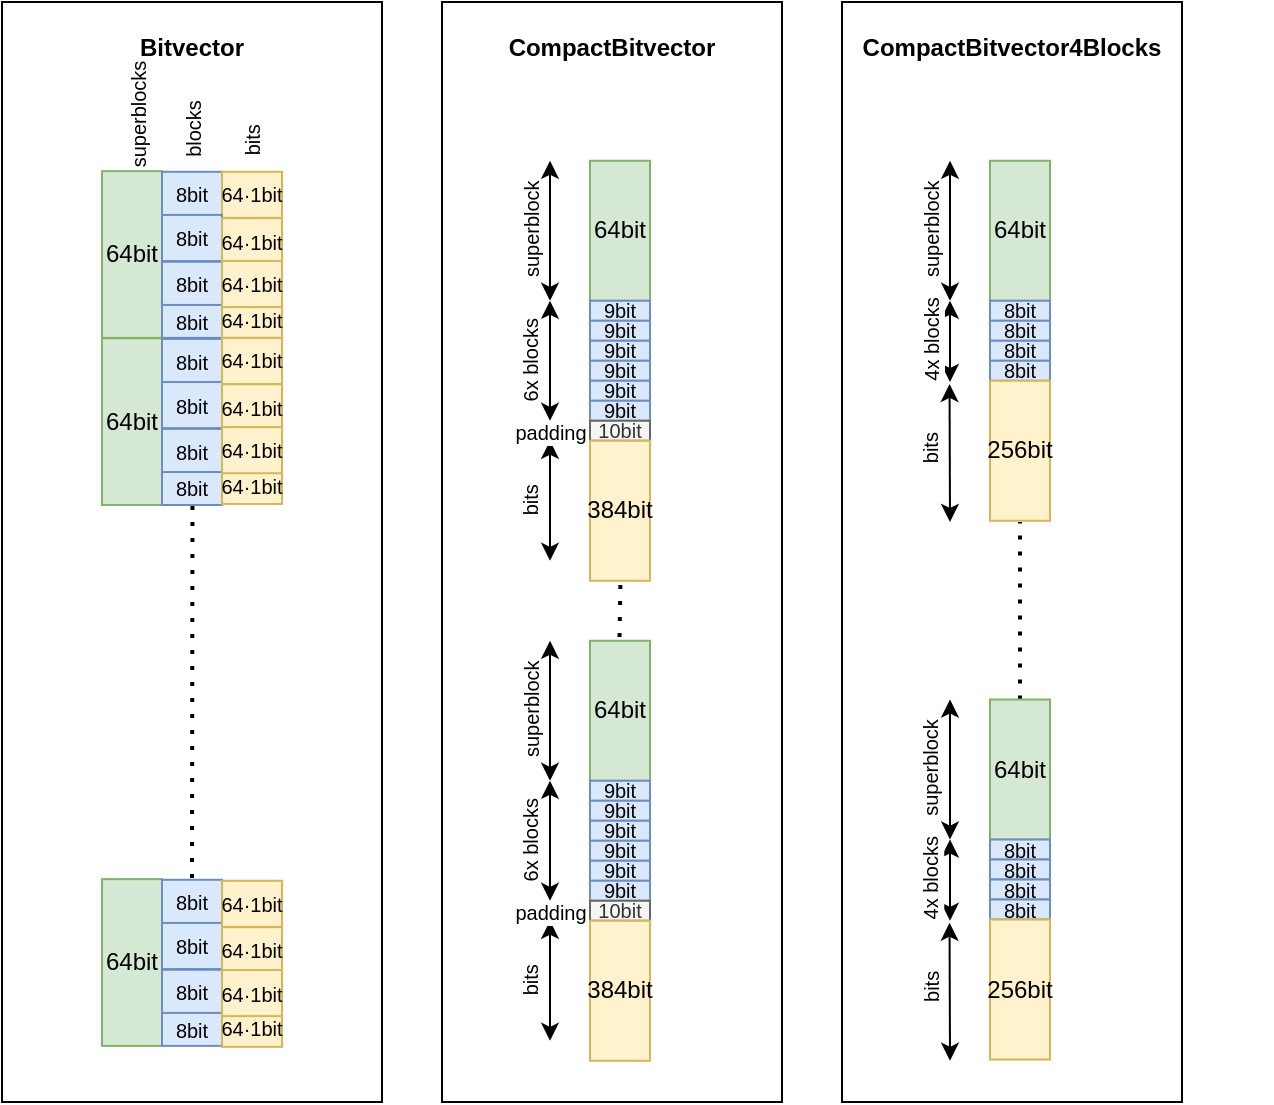 <mxfile version="23.1.5" type="device">
  <diagram id="AK6Ww5tUBQvU01SU7w00" name="Page-1">
    <mxGraphModel dx="2070" dy="1327" grid="1" gridSize="10" guides="1" tooltips="1" connect="1" arrows="1" fold="1" page="1" pageScale="1" pageWidth="3300" pageHeight="4681" background="none" math="0" shadow="0">
      <root>
        <mxCell id="0" />
        <mxCell id="1" parent="0" />
        <mxCell id="DXzZp1Sb_1pk_stW9wfp-20" value="" style="rounded=0;whiteSpace=wrap;html=1;fontSize=10;" parent="1" vertex="1">
          <mxGeometry x="730" y="200" width="170" height="550" as="geometry" />
        </mxCell>
        <mxCell id="PT4sYImLEUR-vE2qGyZl-186" value="" style="rounded=0;whiteSpace=wrap;html=1;fontSize=10;" parent="1" vertex="1">
          <mxGeometry x="310" y="200" width="190" height="550" as="geometry" />
        </mxCell>
        <mxCell id="m6CC65_6i_NwIPKKxW05-1440" value="" style="rounded=0;whiteSpace=wrap;html=1;fontSize=10;" parent="1" vertex="1">
          <mxGeometry x="530" y="200" width="170" height="550" as="geometry" />
        </mxCell>
        <mxCell id="m6CC65_6i_NwIPKKxW05-37" value="64bit" style="rounded=0;whiteSpace=wrap;html=1;fillColor=#d5e8d4;strokeColor=#82b366;" parent="1" vertex="1">
          <mxGeometry x="604" y="279.38" width="30" height="70" as="geometry" />
        </mxCell>
        <mxCell id="m6CC65_6i_NwIPKKxW05-38" value="&lt;font style=&quot;font-size: 10px&quot;&gt;9bit&lt;/font&gt;" style="rounded=0;whiteSpace=wrap;html=1;fillColor=#dae8fc;strokeColor=#6c8ebf;" parent="1" vertex="1">
          <mxGeometry x="604" y="349.38" width="30" height="10" as="geometry" />
        </mxCell>
        <mxCell id="m6CC65_6i_NwIPKKxW05-69" value="&lt;b&gt;CompactBitvector4Blocks&lt;/b&gt;" style="text;html=1;strokeColor=none;fillColor=none;align=center;verticalAlign=middle;whiteSpace=wrap;rounded=0;" parent="1" vertex="1">
          <mxGeometry x="685" y="208.13" width="260" height="30" as="geometry" />
        </mxCell>
        <mxCell id="m6CC65_6i_NwIPKKxW05-75" value="&lt;font style=&quot;font-size: 10px&quot;&gt;9bit&lt;/font&gt;" style="rounded=0;whiteSpace=wrap;html=1;fillColor=#dae8fc;strokeColor=#6c8ebf;" parent="1" vertex="1">
          <mxGeometry x="604" y="359.38" width="30" height="10" as="geometry" />
        </mxCell>
        <mxCell id="m6CC65_6i_NwIPKKxW05-76" value="&lt;font style=&quot;font-size: 10px&quot;&gt;9bit&lt;/font&gt;" style="rounded=0;whiteSpace=wrap;html=1;fillColor=#dae8fc;strokeColor=#6c8ebf;" parent="1" vertex="1">
          <mxGeometry x="604" y="369.38" width="30" height="10" as="geometry" />
        </mxCell>
        <mxCell id="m6CC65_6i_NwIPKKxW05-77" value="&lt;font style=&quot;font-size: 10px&quot;&gt;9bit&lt;/font&gt;" style="rounded=0;whiteSpace=wrap;html=1;fillColor=#dae8fc;strokeColor=#6c8ebf;" parent="1" vertex="1">
          <mxGeometry x="604" y="379.38" width="30" height="10" as="geometry" />
        </mxCell>
        <mxCell id="m6CC65_6i_NwIPKKxW05-78" value="&lt;font style=&quot;font-size: 10px&quot;&gt;9bit&lt;/font&gt;" style="rounded=0;whiteSpace=wrap;html=1;fillColor=#dae8fc;strokeColor=#6c8ebf;" parent="1" vertex="1">
          <mxGeometry x="604" y="389.38" width="30" height="10" as="geometry" />
        </mxCell>
        <mxCell id="m6CC65_6i_NwIPKKxW05-79" value="&lt;font style=&quot;font-size: 10px&quot;&gt;9bit&lt;/font&gt;" style="rounded=0;whiteSpace=wrap;html=1;fillColor=#dae8fc;strokeColor=#6c8ebf;" parent="1" vertex="1">
          <mxGeometry x="604" y="399.38" width="30" height="10" as="geometry" />
        </mxCell>
        <mxCell id="m6CC65_6i_NwIPKKxW05-80" value="&lt;div&gt;&lt;font style=&quot;font-size: 10px&quot;&gt;10bit&lt;/font&gt;&lt;/div&gt;" style="rounded=0;whiteSpace=wrap;html=1;fillColor=#f5f5f5;fontColor=#333333;strokeColor=#666666;" parent="1" vertex="1">
          <mxGeometry x="604" y="409.38" width="30" height="10" as="geometry" />
        </mxCell>
        <mxCell id="m6CC65_6i_NwIPKKxW05-81" value="384bit" style="rounded=0;whiteSpace=wrap;html=1;;rotate=90;fillColor=#fff2cc;strokeColor=#d6b656;" parent="1" vertex="1">
          <mxGeometry x="604" y="419.38" width="30" height="70" as="geometry" />
        </mxCell>
        <mxCell id="m6CC65_6i_NwIPKKxW05-91" value="" style="endArrow=none;dashed=1;html=1;dashPattern=1 3;strokeWidth=2;rounded=0;entryX=0.516;entryY=1.063;entryDx=0;entryDy=0;entryPerimeter=0;" parent="1" edge="1">
          <mxGeometry width="50" height="50" relative="1" as="geometry">
            <mxPoint x="618.76" y="517.49" as="sourcePoint" />
            <mxPoint x="619.24" y="489.38" as="targetPoint" />
          </mxGeometry>
        </mxCell>
        <mxCell id="m6CC65_6i_NwIPKKxW05-92" value="" style="endArrow=classic;startArrow=classic;html=1;rounded=0;fontSize=10;" parent="1" edge="1">
          <mxGeometry width="50" height="50" relative="1" as="geometry">
            <mxPoint x="584" y="349.38" as="sourcePoint" />
            <mxPoint x="584" y="279.38" as="targetPoint" />
          </mxGeometry>
        </mxCell>
        <mxCell id="m6CC65_6i_NwIPKKxW05-93" value="superblock" style="edgeLabel;html=1;align=center;verticalAlign=middle;resizable=0;points=[];fontSize=10;rotation=-90;" parent="m6CC65_6i_NwIPKKxW05-92" vertex="1" connectable="0">
          <mxGeometry x="0.468" relative="1" as="geometry">
            <mxPoint x="-10" y="16" as="offset" />
          </mxGeometry>
        </mxCell>
        <mxCell id="m6CC65_6i_NwIPKKxW05-94" value="" style="endArrow=classic;startArrow=classic;html=1;rounded=0;fontSize=10;" parent="1" edge="1">
          <mxGeometry width="50" height="50" relative="1" as="geometry">
            <mxPoint x="584" y="409.38" as="sourcePoint" />
            <mxPoint x="584" y="349.38" as="targetPoint" />
          </mxGeometry>
        </mxCell>
        <mxCell id="m6CC65_6i_NwIPKKxW05-95" value="&lt;div&gt;6x blocks&lt;/div&gt;" style="edgeLabel;html=1;align=center;verticalAlign=middle;resizable=0;points=[];fontSize=10;rotation=-90;" parent="m6CC65_6i_NwIPKKxW05-94" vertex="1" connectable="0">
          <mxGeometry x="0.468" relative="1" as="geometry">
            <mxPoint x="-10" y="14" as="offset" />
          </mxGeometry>
        </mxCell>
        <mxCell id="m6CC65_6i_NwIPKKxW05-96" value="" style="endArrow=classic;startArrow=classic;html=1;rounded=0;fontSize=10;" parent="1" edge="1">
          <mxGeometry width="50" height="50" relative="1" as="geometry">
            <mxPoint x="584" y="479.38" as="sourcePoint" />
            <mxPoint x="584" y="419.38" as="targetPoint" />
          </mxGeometry>
        </mxCell>
        <mxCell id="m6CC65_6i_NwIPKKxW05-97" value="&lt;div&gt;bits&lt;/div&gt;" style="edgeLabel;html=1;align=center;verticalAlign=middle;resizable=0;points=[];fontSize=10;rotation=-90;" parent="m6CC65_6i_NwIPKKxW05-96" vertex="1" connectable="0">
          <mxGeometry x="0.468" relative="1" as="geometry">
            <mxPoint x="-10" y="14" as="offset" />
          </mxGeometry>
        </mxCell>
        <mxCell id="m6CC65_6i_NwIPKKxW05-100" value="padding" style="edgeLabel;html=1;align=center;verticalAlign=middle;resizable=0;points=[];fontSize=10;rotation=0;" parent="1" vertex="1" connectable="0">
          <mxGeometry x="584" y="414.385" as="geometry" />
        </mxCell>
        <mxCell id="m6CC65_6i_NwIPKKxW05-101" value="64bit" style="rounded=0;whiteSpace=wrap;html=1;fillColor=#d5e8d4;strokeColor=#82b366;" parent="1" vertex="1">
          <mxGeometry x="604" y="519.38" width="30" height="70" as="geometry" />
        </mxCell>
        <mxCell id="m6CC65_6i_NwIPKKxW05-102" value="&lt;font style=&quot;font-size: 10px&quot;&gt;9bit&lt;/font&gt;" style="rounded=0;whiteSpace=wrap;html=1;fillColor=#dae8fc;strokeColor=#6c8ebf;" parent="1" vertex="1">
          <mxGeometry x="604" y="589.38" width="30" height="10" as="geometry" />
        </mxCell>
        <mxCell id="m6CC65_6i_NwIPKKxW05-104" value="&lt;font style=&quot;font-size: 10px&quot;&gt;9bit&lt;/font&gt;" style="rounded=0;whiteSpace=wrap;html=1;fillColor=#dae8fc;strokeColor=#6c8ebf;" parent="1" vertex="1">
          <mxGeometry x="604" y="599.38" width="30" height="10" as="geometry" />
        </mxCell>
        <mxCell id="m6CC65_6i_NwIPKKxW05-105" value="&lt;font style=&quot;font-size: 10px&quot;&gt;9bit&lt;/font&gt;" style="rounded=0;whiteSpace=wrap;html=1;fillColor=#dae8fc;strokeColor=#6c8ebf;" parent="1" vertex="1">
          <mxGeometry x="604" y="609.38" width="30" height="10" as="geometry" />
        </mxCell>
        <mxCell id="m6CC65_6i_NwIPKKxW05-106" value="&lt;font style=&quot;font-size: 10px&quot;&gt;9bit&lt;/font&gt;" style="rounded=0;whiteSpace=wrap;html=1;fillColor=#dae8fc;strokeColor=#6c8ebf;" parent="1" vertex="1">
          <mxGeometry x="604" y="619.38" width="30" height="10" as="geometry" />
        </mxCell>
        <mxCell id="m6CC65_6i_NwIPKKxW05-107" value="&lt;font style=&quot;font-size: 10px&quot;&gt;9bit&lt;/font&gt;" style="rounded=0;whiteSpace=wrap;html=1;fillColor=#dae8fc;strokeColor=#6c8ebf;" parent="1" vertex="1">
          <mxGeometry x="604" y="629.38" width="30" height="10" as="geometry" />
        </mxCell>
        <mxCell id="m6CC65_6i_NwIPKKxW05-108" value="&lt;font style=&quot;font-size: 10px&quot;&gt;9bit&lt;/font&gt;" style="rounded=0;whiteSpace=wrap;html=1;fillColor=#dae8fc;strokeColor=#6c8ebf;" parent="1" vertex="1">
          <mxGeometry x="604" y="639.38" width="30" height="10" as="geometry" />
        </mxCell>
        <mxCell id="m6CC65_6i_NwIPKKxW05-109" value="&lt;div&gt;&lt;font style=&quot;font-size: 10px&quot;&gt;10bit&lt;/font&gt;&lt;/div&gt;" style="rounded=0;whiteSpace=wrap;html=1;fillColor=#f5f5f5;fontColor=#333333;strokeColor=#666666;" parent="1" vertex="1">
          <mxGeometry x="604" y="649.38" width="30" height="10" as="geometry" />
        </mxCell>
        <mxCell id="m6CC65_6i_NwIPKKxW05-110" value="384bit" style="rounded=0;whiteSpace=wrap;html=1;;rotate=90;fillColor=#fff2cc;strokeColor=#d6b656;" parent="1" vertex="1">
          <mxGeometry x="604" y="659.38" width="30" height="70" as="geometry" />
        </mxCell>
        <mxCell id="m6CC65_6i_NwIPKKxW05-111" value="" style="endArrow=classic;startArrow=classic;html=1;rounded=0;fontSize=10;" parent="1" edge="1">
          <mxGeometry width="50" height="50" relative="1" as="geometry">
            <mxPoint x="584" y="589.38" as="sourcePoint" />
            <mxPoint x="584" y="519.38" as="targetPoint" />
          </mxGeometry>
        </mxCell>
        <mxCell id="m6CC65_6i_NwIPKKxW05-112" value="superblock" style="edgeLabel;html=1;align=center;verticalAlign=middle;resizable=0;points=[];fontSize=10;rotation=-90;" parent="m6CC65_6i_NwIPKKxW05-111" vertex="1" connectable="0">
          <mxGeometry x="0.468" relative="1" as="geometry">
            <mxPoint x="-10" y="16" as="offset" />
          </mxGeometry>
        </mxCell>
        <mxCell id="m6CC65_6i_NwIPKKxW05-113" value="" style="endArrow=classic;startArrow=classic;html=1;rounded=0;fontSize=10;" parent="1" edge="1">
          <mxGeometry width="50" height="50" relative="1" as="geometry">
            <mxPoint x="584" y="649.38" as="sourcePoint" />
            <mxPoint x="584" y="589.38" as="targetPoint" />
          </mxGeometry>
        </mxCell>
        <mxCell id="m6CC65_6i_NwIPKKxW05-114" value="&lt;div&gt;6x blocks&lt;/div&gt;" style="edgeLabel;html=1;align=center;verticalAlign=middle;resizable=0;points=[];fontSize=10;rotation=-90;" parent="m6CC65_6i_NwIPKKxW05-113" vertex="1" connectable="0">
          <mxGeometry x="0.468" relative="1" as="geometry">
            <mxPoint x="-10" y="14" as="offset" />
          </mxGeometry>
        </mxCell>
        <mxCell id="m6CC65_6i_NwIPKKxW05-115" value="" style="endArrow=classic;startArrow=classic;html=1;rounded=0;fontSize=10;" parent="1" edge="1">
          <mxGeometry width="50" height="50" relative="1" as="geometry">
            <mxPoint x="584" y="719.38" as="sourcePoint" />
            <mxPoint x="584" y="659.38" as="targetPoint" />
          </mxGeometry>
        </mxCell>
        <mxCell id="m6CC65_6i_NwIPKKxW05-116" value="&lt;div&gt;bits&lt;/div&gt;" style="edgeLabel;html=1;align=center;verticalAlign=middle;resizable=0;points=[];fontSize=10;rotation=-90;" parent="m6CC65_6i_NwIPKKxW05-115" vertex="1" connectable="0">
          <mxGeometry x="0.468" relative="1" as="geometry">
            <mxPoint x="-10" y="14" as="offset" />
          </mxGeometry>
        </mxCell>
        <mxCell id="m6CC65_6i_NwIPKKxW05-117" value="padding" style="edgeLabel;html=1;align=center;verticalAlign=middle;resizable=0;points=[];fontSize=10;rotation=0;" parent="1" vertex="1" connectable="0">
          <mxGeometry x="584" y="654.385" as="geometry" />
        </mxCell>
        <mxCell id="PT4sYImLEUR-vE2qGyZl-2" value="64bit" style="rounded=0;whiteSpace=wrap;html=1;fillColor=#d5e8d4;strokeColor=#82b366;" parent="1" vertex="1">
          <mxGeometry x="360" y="284.57" width="30" height="83.37" as="geometry" />
        </mxCell>
        <mxCell id="PT4sYImLEUR-vE2qGyZl-5" value="&lt;b&gt;Bitvector&lt;/b&gt;" style="text;html=1;strokeColor=none;fillColor=none;align=center;verticalAlign=middle;whiteSpace=wrap;rounded=0;" parent="1" vertex="1">
          <mxGeometry x="350" y="208.13" width="110" height="30" as="geometry" />
        </mxCell>
        <mxCell id="PT4sYImLEUR-vE2qGyZl-118" value="&lt;div&gt;&lt;font style=&quot;font-size: 10px&quot;&gt;8bit&lt;/font&gt;&lt;/div&gt;" style="rounded=0;whiteSpace=wrap;html=1;fillColor=#dae8fc;strokeColor=#6c8ebf;" parent="1" vertex="1">
          <mxGeometry x="390" y="284.89" width="30" height="23.05" as="geometry" />
        </mxCell>
        <mxCell id="PT4sYImLEUR-vE2qGyZl-119" value="&lt;font style=&quot;font-size: 10px;&quot;&gt;64·1bit&lt;/font&gt;" style="rounded=0;whiteSpace=wrap;html=1;;rotate=90;fillColor=#fff2cc;strokeColor=#d6b656;" parent="1" vertex="1">
          <mxGeometry x="420" y="284.89" width="30" height="23.05" as="geometry" />
        </mxCell>
        <mxCell id="PT4sYImLEUR-vE2qGyZl-120" value="&lt;div&gt;&lt;font style=&quot;font-size: 10px&quot;&gt;8bit&lt;/font&gt;&lt;/div&gt;" style="rounded=0;whiteSpace=wrap;html=1;fillColor=#dae8fc;strokeColor=#6c8ebf;" parent="1" vertex="1">
          <mxGeometry x="390" y="306.46" width="30" height="23.05" as="geometry" />
        </mxCell>
        <mxCell id="PT4sYImLEUR-vE2qGyZl-122" value="&lt;div&gt;&lt;font style=&quot;font-size: 10px&quot;&gt;8bit&lt;/font&gt;&lt;/div&gt;" style="rounded=0;whiteSpace=wrap;html=1;fillColor=#dae8fc;strokeColor=#6c8ebf;" parent="1" vertex="1">
          <mxGeometry x="390" y="329.89" width="30" height="23.05" as="geometry" />
        </mxCell>
        <mxCell id="PT4sYImLEUR-vE2qGyZl-124" value="&lt;div&gt;&lt;font style=&quot;font-size: 10px&quot;&gt;8bit&lt;/font&gt;&lt;/div&gt;" style="rounded=0;whiteSpace=wrap;html=1;fillColor=#dae8fc;strokeColor=#6c8ebf;" parent="1" vertex="1">
          <mxGeometry x="390" y="351.46" width="30" height="16.48" as="geometry" />
        </mxCell>
        <mxCell id="PT4sYImLEUR-vE2qGyZl-126" value="64bit" style="rounded=0;whiteSpace=wrap;html=1;fillColor=#d5e8d4;strokeColor=#82b366;" parent="1" vertex="1">
          <mxGeometry x="360" y="368.13" width="30" height="83.37" as="geometry" />
        </mxCell>
        <mxCell id="PT4sYImLEUR-vE2qGyZl-127" value="&lt;div&gt;&lt;font style=&quot;font-size: 10px&quot;&gt;8bit&lt;/font&gt;&lt;/div&gt;" style="rounded=0;whiteSpace=wrap;html=1;fillColor=#dae8fc;strokeColor=#6c8ebf;" parent="1" vertex="1">
          <mxGeometry x="390" y="368.45" width="30" height="23.05" as="geometry" />
        </mxCell>
        <mxCell id="PT4sYImLEUR-vE2qGyZl-129" value="&lt;div&gt;&lt;font style=&quot;font-size: 10px&quot;&gt;8bit&lt;/font&gt;&lt;/div&gt;" style="rounded=0;whiteSpace=wrap;html=1;fillColor=#dae8fc;strokeColor=#6c8ebf;" parent="1" vertex="1">
          <mxGeometry x="390" y="390.02" width="30" height="23.05" as="geometry" />
        </mxCell>
        <mxCell id="PT4sYImLEUR-vE2qGyZl-131" value="&lt;div&gt;&lt;font style=&quot;font-size: 10px&quot;&gt;8bit&lt;/font&gt;&lt;/div&gt;" style="rounded=0;whiteSpace=wrap;html=1;fillColor=#dae8fc;strokeColor=#6c8ebf;" parent="1" vertex="1">
          <mxGeometry x="390" y="413.45" width="30" height="23.05" as="geometry" />
        </mxCell>
        <mxCell id="PT4sYImLEUR-vE2qGyZl-133" value="&lt;div&gt;&lt;font style=&quot;font-size: 10px&quot;&gt;8bit&lt;/font&gt;&lt;/div&gt;" style="rounded=0;whiteSpace=wrap;html=1;fillColor=#dae8fc;strokeColor=#6c8ebf;" parent="1" vertex="1">
          <mxGeometry x="390" y="435.02" width="30" height="16.48" as="geometry" />
        </mxCell>
        <mxCell id="PT4sYImLEUR-vE2qGyZl-135" value="" style="endArrow=none;dashed=1;html=1;dashPattern=1 3;strokeWidth=2;rounded=0;entryX=0.516;entryY=1.063;entryDx=0;entryDy=0;entryPerimeter=0;" parent="1" edge="1">
          <mxGeometry width="50" height="50" relative="1" as="geometry">
            <mxPoint x="405" y="637.94" as="sourcePoint" />
            <mxPoint x="405.24" y="451.5" as="targetPoint" />
          </mxGeometry>
        </mxCell>
        <mxCell id="PT4sYImLEUR-vE2qGyZl-136" value="64bit" style="rounded=0;whiteSpace=wrap;html=1;fillColor=#d5e8d4;strokeColor=#82b366;" parent="1" vertex="1">
          <mxGeometry x="360" y="638.57" width="30" height="83.37" as="geometry" />
        </mxCell>
        <mxCell id="PT4sYImLEUR-vE2qGyZl-137" value="&lt;div&gt;&lt;font style=&quot;font-size: 10px&quot;&gt;8bit&lt;/font&gt;&lt;/div&gt;" style="rounded=0;whiteSpace=wrap;html=1;fillColor=#dae8fc;strokeColor=#6c8ebf;" parent="1" vertex="1">
          <mxGeometry x="390" y="638.89" width="30" height="23.05" as="geometry" />
        </mxCell>
        <mxCell id="PT4sYImLEUR-vE2qGyZl-139" value="&lt;div&gt;&lt;font style=&quot;font-size: 10px&quot;&gt;8bit&lt;/font&gt;&lt;/div&gt;" style="rounded=0;whiteSpace=wrap;html=1;fillColor=#dae8fc;strokeColor=#6c8ebf;" parent="1" vertex="1">
          <mxGeometry x="390" y="660.46" width="30" height="23.05" as="geometry" />
        </mxCell>
        <mxCell id="PT4sYImLEUR-vE2qGyZl-141" value="&lt;div&gt;&lt;font style=&quot;font-size: 10px&quot;&gt;8bit&lt;/font&gt;&lt;/div&gt;" style="rounded=0;whiteSpace=wrap;html=1;fillColor=#dae8fc;strokeColor=#6c8ebf;" parent="1" vertex="1">
          <mxGeometry x="390" y="683.89" width="30" height="23.05" as="geometry" />
        </mxCell>
        <mxCell id="PT4sYImLEUR-vE2qGyZl-143" value="&lt;div&gt;&lt;font style=&quot;font-size: 10px&quot;&gt;8bit&lt;/font&gt;&lt;/div&gt;" style="rounded=0;whiteSpace=wrap;html=1;fillColor=#dae8fc;strokeColor=#6c8ebf;" parent="1" vertex="1">
          <mxGeometry x="390" y="705.46" width="30" height="16.48" as="geometry" />
        </mxCell>
        <mxCell id="DXzZp1Sb_1pk_stW9wfp-5" value="superblocks" style="edgeLabel;html=1;align=center;verticalAlign=middle;resizable=0;points=[];fontSize=10;rotation=-90;" parent="1" vertex="1" connectable="0">
          <mxGeometry x="375" y="257.513" as="geometry">
            <mxPoint x="1.0" y="3" as="offset" />
          </mxGeometry>
        </mxCell>
        <mxCell id="DXzZp1Sb_1pk_stW9wfp-6" value="blocks" style="edgeLabel;html=1;align=center;verticalAlign=middle;resizable=0;points=[];fontSize=10;rotation=-90;" parent="1" vertex="1" connectable="0">
          <mxGeometry x="405" y="263.763" as="geometry" />
        </mxCell>
        <mxCell id="DXzZp1Sb_1pk_stW9wfp-7" value="bits" style="edgeLabel;html=1;align=center;verticalAlign=middle;resizable=0;points=[];fontSize=10;rotation=-90;" parent="1" vertex="1" connectable="0">
          <mxGeometry x="435" y="269.383" as="geometry" />
        </mxCell>
        <mxCell id="DXzZp1Sb_1pk_stW9wfp-8" value="&lt;font style=&quot;font-size: 10px;&quot;&gt;64·1bit&lt;/font&gt;" style="rounded=0;whiteSpace=wrap;html=1;;rotate=90;fillColor=#fff2cc;strokeColor=#d6b656;" parent="1" vertex="1">
          <mxGeometry x="420" y="308.09" width="30" height="23.05" as="geometry" />
        </mxCell>
        <mxCell id="DXzZp1Sb_1pk_stW9wfp-11" value="&lt;font style=&quot;font-size: 10px;&quot;&gt;64·1bit&lt;/font&gt;" style="rounded=0;whiteSpace=wrap;html=1;;rotate=90;fillColor=#fff2cc;strokeColor=#d6b656;" parent="1" vertex="1">
          <mxGeometry x="420" y="350" width="30" height="17.94" as="geometry" />
        </mxCell>
        <mxCell id="DXzZp1Sb_1pk_stW9wfp-10" value="&lt;font style=&quot;font-size: 10px;&quot;&gt;64·1bit&lt;/font&gt;" style="rounded=0;whiteSpace=wrap;html=1;;rotate=90;fillColor=#fff2cc;strokeColor=#d6b656;" parent="1" vertex="1">
          <mxGeometry x="420" y="329.51" width="30" height="23.05" as="geometry" />
        </mxCell>
        <mxCell id="DXzZp1Sb_1pk_stW9wfp-12" value="&lt;font style=&quot;font-size: 10px;&quot;&gt;64·1bit&lt;/font&gt;" style="rounded=0;whiteSpace=wrap;html=1;;rotate=90;fillColor=#fff2cc;strokeColor=#d6b656;" parent="1" vertex="1">
          <mxGeometry x="420" y="367.94" width="30" height="23.05" as="geometry" />
        </mxCell>
        <mxCell id="DXzZp1Sb_1pk_stW9wfp-13" value="&lt;font style=&quot;font-size: 10px;&quot;&gt;64·1bit&lt;/font&gt;" style="rounded=0;whiteSpace=wrap;html=1;;rotate=90;fillColor=#fff2cc;strokeColor=#d6b656;" parent="1" vertex="1">
          <mxGeometry x="420" y="391.14" width="30" height="23.05" as="geometry" />
        </mxCell>
        <mxCell id="DXzZp1Sb_1pk_stW9wfp-14" value="&lt;font style=&quot;font-size: 10px;&quot;&gt;64·1bit&lt;/font&gt;" style="rounded=0;whiteSpace=wrap;html=1;;rotate=90;fillColor=#fff2cc;strokeColor=#d6b656;" parent="1" vertex="1">
          <mxGeometry x="420" y="433.05" width="30" height="17.94" as="geometry" />
        </mxCell>
        <mxCell id="DXzZp1Sb_1pk_stW9wfp-15" value="&lt;font style=&quot;font-size: 10px;&quot;&gt;64·1bit&lt;/font&gt;" style="rounded=0;whiteSpace=wrap;html=1;;rotate=90;fillColor=#fff2cc;strokeColor=#d6b656;" parent="1" vertex="1">
          <mxGeometry x="420" y="412.56" width="30" height="23.05" as="geometry" />
        </mxCell>
        <mxCell id="DXzZp1Sb_1pk_stW9wfp-16" value="&lt;font style=&quot;font-size: 10px;&quot;&gt;64·1bit&lt;/font&gt;" style="rounded=0;whiteSpace=wrap;html=1;;rotate=90;fillColor=#fff2cc;strokeColor=#d6b656;" parent="1" vertex="1">
          <mxGeometry x="420" y="639.38" width="30" height="23.05" as="geometry" />
        </mxCell>
        <mxCell id="DXzZp1Sb_1pk_stW9wfp-17" value="&lt;font style=&quot;font-size: 10px;&quot;&gt;64·1bit&lt;/font&gt;" style="rounded=0;whiteSpace=wrap;html=1;;rotate=90;fillColor=#fff2cc;strokeColor=#d6b656;" parent="1" vertex="1">
          <mxGeometry x="420" y="662.58" width="30" height="23.05" as="geometry" />
        </mxCell>
        <mxCell id="DXzZp1Sb_1pk_stW9wfp-18" value="&lt;font style=&quot;font-size: 10px;&quot;&gt;64·1bit&lt;/font&gt;" style="rounded=0;whiteSpace=wrap;html=1;;rotate=90;fillColor=#fff2cc;strokeColor=#d6b656;" parent="1" vertex="1">
          <mxGeometry x="420" y="704.49" width="30" height="17.94" as="geometry" />
        </mxCell>
        <mxCell id="DXzZp1Sb_1pk_stW9wfp-19" value="&lt;font style=&quot;font-size: 10px;&quot;&gt;64·1bit&lt;/font&gt;" style="rounded=0;whiteSpace=wrap;html=1;;rotate=90;fillColor=#fff2cc;strokeColor=#d6b656;" parent="1" vertex="1">
          <mxGeometry x="420" y="684" width="30" height="23.05" as="geometry" />
        </mxCell>
        <mxCell id="DXzZp1Sb_1pk_stW9wfp-21" value="64bit" style="rounded=0;whiteSpace=wrap;html=1;fillColor=#d5e8d4;strokeColor=#82b366;" parent="1" vertex="1">
          <mxGeometry x="804" y="279.38" width="30" height="70" as="geometry" />
        </mxCell>
        <mxCell id="DXzZp1Sb_1pk_stW9wfp-22" value="&lt;font style=&quot;font-size: 10px&quot;&gt;8bit&lt;/font&gt;" style="rounded=0;whiteSpace=wrap;html=1;fillColor=#dae8fc;strokeColor=#6c8ebf;" parent="1" vertex="1">
          <mxGeometry x="804" y="349.38" width="30" height="10" as="geometry" />
        </mxCell>
        <mxCell id="DXzZp1Sb_1pk_stW9wfp-24" value="&lt;font style=&quot;font-size: 10px&quot;&gt;8bit&lt;/font&gt;" style="rounded=0;whiteSpace=wrap;html=1;fillColor=#dae8fc;strokeColor=#6c8ebf;" parent="1" vertex="1">
          <mxGeometry x="804" y="359.38" width="30" height="10" as="geometry" />
        </mxCell>
        <mxCell id="DXzZp1Sb_1pk_stW9wfp-25" value="&lt;font style=&quot;font-size: 10px&quot;&gt;8bit&lt;/font&gt;" style="rounded=0;whiteSpace=wrap;html=1;fillColor=#dae8fc;strokeColor=#6c8ebf;" parent="1" vertex="1">
          <mxGeometry x="804" y="369.38" width="30" height="10" as="geometry" />
        </mxCell>
        <mxCell id="DXzZp1Sb_1pk_stW9wfp-26" value="&lt;font style=&quot;font-size: 10px&quot;&gt;8bit&lt;/font&gt;" style="rounded=0;whiteSpace=wrap;html=1;fillColor=#dae8fc;strokeColor=#6c8ebf;" parent="1" vertex="1">
          <mxGeometry x="804" y="379.38" width="30" height="10" as="geometry" />
        </mxCell>
        <mxCell id="DXzZp1Sb_1pk_stW9wfp-30" value="256bit" style="rounded=0;whiteSpace=wrap;html=1;;rotate=90;fillColor=#fff2cc;strokeColor=#d6b656;" parent="1" vertex="1">
          <mxGeometry x="804" y="389.38" width="30" height="70" as="geometry" />
        </mxCell>
        <mxCell id="DXzZp1Sb_1pk_stW9wfp-31" value="" style="endArrow=none;dashed=1;html=1;dashPattern=1 3;strokeWidth=2;rounded=0;exitX=0.5;exitY=0;exitDx=0;exitDy=0;" parent="1" source="DXzZp1Sb_1pk_stW9wfp-56" edge="1">
          <mxGeometry width="50" height="50" relative="1" as="geometry">
            <mxPoint x="818.76" y="517.49" as="sourcePoint" />
            <mxPoint x="819" y="460" as="targetPoint" />
          </mxGeometry>
        </mxCell>
        <mxCell id="DXzZp1Sb_1pk_stW9wfp-32" value="" style="endArrow=classic;startArrow=classic;html=1;rounded=0;fontSize=10;" parent="1" edge="1">
          <mxGeometry width="50" height="50" relative="1" as="geometry">
            <mxPoint x="784" y="349.38" as="sourcePoint" />
            <mxPoint x="784" y="279.38" as="targetPoint" />
          </mxGeometry>
        </mxCell>
        <mxCell id="DXzZp1Sb_1pk_stW9wfp-33" value="superblock" style="edgeLabel;html=1;align=center;verticalAlign=middle;resizable=0;points=[];fontSize=10;rotation=-90;" parent="DXzZp1Sb_1pk_stW9wfp-32" vertex="1" connectable="0">
          <mxGeometry x="0.468" relative="1" as="geometry">
            <mxPoint x="-10" y="16" as="offset" />
          </mxGeometry>
        </mxCell>
        <mxCell id="DXzZp1Sb_1pk_stW9wfp-34" value="" style="endArrow=classic;startArrow=classic;html=1;rounded=0;fontSize=10;" parent="1" edge="1">
          <mxGeometry width="50" height="50" relative="1" as="geometry">
            <mxPoint x="784" y="390" as="sourcePoint" />
            <mxPoint x="784" y="349.38" as="targetPoint" />
          </mxGeometry>
        </mxCell>
        <mxCell id="DXzZp1Sb_1pk_stW9wfp-35" value="&lt;div&gt;4x blocks&lt;/div&gt;" style="edgeLabel;html=1;align=center;verticalAlign=middle;resizable=0;points=[];fontSize=10;rotation=-90;" parent="DXzZp1Sb_1pk_stW9wfp-34" vertex="1" connectable="0">
          <mxGeometry x="0.468" relative="1" as="geometry">
            <mxPoint x="-10" y="9" as="offset" />
          </mxGeometry>
        </mxCell>
        <mxCell id="DXzZp1Sb_1pk_stW9wfp-36" value="" style="endArrow=classic;startArrow=classic;html=1;rounded=0;fontSize=10;" parent="1" edge="1">
          <mxGeometry width="50" height="50" relative="1" as="geometry">
            <mxPoint x="784" y="460" as="sourcePoint" />
            <mxPoint x="783.77" y="390.99" as="targetPoint" />
          </mxGeometry>
        </mxCell>
        <mxCell id="DXzZp1Sb_1pk_stW9wfp-37" value="&lt;div&gt;bits&lt;/div&gt;" style="edgeLabel;html=1;align=center;verticalAlign=middle;resizable=0;points=[];fontSize=10;rotation=-90;" parent="DXzZp1Sb_1pk_stW9wfp-36" vertex="1" connectable="0">
          <mxGeometry x="0.468" relative="1" as="geometry">
            <mxPoint x="-10" y="14" as="offset" />
          </mxGeometry>
        </mxCell>
        <mxCell id="DXzZp1Sb_1pk_stW9wfp-55" value="&lt;b&gt;CompactBitvector&lt;/b&gt;" style="text;html=1;strokeColor=none;fillColor=none;align=center;verticalAlign=middle;whiteSpace=wrap;rounded=0;" parent="1" vertex="1">
          <mxGeometry x="485" y="208.13" width="260" height="30" as="geometry" />
        </mxCell>
        <mxCell id="DXzZp1Sb_1pk_stW9wfp-56" value="64bit" style="rounded=0;whiteSpace=wrap;html=1;fillColor=#d5e8d4;strokeColor=#82b366;" parent="1" vertex="1">
          <mxGeometry x="804" y="548.76" width="30" height="70" as="geometry" />
        </mxCell>
        <mxCell id="DXzZp1Sb_1pk_stW9wfp-57" value="&lt;font style=&quot;font-size: 10px&quot;&gt;8bit&lt;/font&gt;" style="rounded=0;whiteSpace=wrap;html=1;fillColor=#dae8fc;strokeColor=#6c8ebf;" parent="1" vertex="1">
          <mxGeometry x="804" y="618.76" width="30" height="10" as="geometry" />
        </mxCell>
        <mxCell id="DXzZp1Sb_1pk_stW9wfp-58" value="&lt;font style=&quot;font-size: 10px&quot;&gt;8bit&lt;/font&gt;" style="rounded=0;whiteSpace=wrap;html=1;fillColor=#dae8fc;strokeColor=#6c8ebf;" parent="1" vertex="1">
          <mxGeometry x="804" y="628.76" width="30" height="10" as="geometry" />
        </mxCell>
        <mxCell id="DXzZp1Sb_1pk_stW9wfp-59" value="&lt;font style=&quot;font-size: 10px&quot;&gt;8bit&lt;/font&gt;" style="rounded=0;whiteSpace=wrap;html=1;fillColor=#dae8fc;strokeColor=#6c8ebf;" parent="1" vertex="1">
          <mxGeometry x="804" y="638.76" width="30" height="10" as="geometry" />
        </mxCell>
        <mxCell id="DXzZp1Sb_1pk_stW9wfp-60" value="&lt;font style=&quot;font-size: 10px&quot;&gt;8bit&lt;/font&gt;" style="rounded=0;whiteSpace=wrap;html=1;fillColor=#dae8fc;strokeColor=#6c8ebf;" parent="1" vertex="1">
          <mxGeometry x="804" y="648.76" width="30" height="10" as="geometry" />
        </mxCell>
        <mxCell id="DXzZp1Sb_1pk_stW9wfp-61" value="256bit" style="rounded=0;whiteSpace=wrap;html=1;;rotate=90;fillColor=#fff2cc;strokeColor=#d6b656;" parent="1" vertex="1">
          <mxGeometry x="804" y="658.76" width="30" height="70" as="geometry" />
        </mxCell>
        <mxCell id="DXzZp1Sb_1pk_stW9wfp-62" value="" style="endArrow=classic;startArrow=classic;html=1;rounded=0;fontSize=10;" parent="1" edge="1">
          <mxGeometry width="50" height="50" relative="1" as="geometry">
            <mxPoint x="784" y="618.76" as="sourcePoint" />
            <mxPoint x="784" y="548.76" as="targetPoint" />
          </mxGeometry>
        </mxCell>
        <mxCell id="DXzZp1Sb_1pk_stW9wfp-63" value="superblock" style="edgeLabel;html=1;align=center;verticalAlign=middle;resizable=0;points=[];fontSize=10;rotation=-90;" parent="DXzZp1Sb_1pk_stW9wfp-62" vertex="1" connectable="0">
          <mxGeometry x="0.468" relative="1" as="geometry">
            <mxPoint x="-10" y="16" as="offset" />
          </mxGeometry>
        </mxCell>
        <mxCell id="DXzZp1Sb_1pk_stW9wfp-64" value="" style="endArrow=classic;startArrow=classic;html=1;rounded=0;fontSize=10;" parent="1" edge="1">
          <mxGeometry width="50" height="50" relative="1" as="geometry">
            <mxPoint x="784" y="659.38" as="sourcePoint" />
            <mxPoint x="784" y="618.76" as="targetPoint" />
          </mxGeometry>
        </mxCell>
        <mxCell id="DXzZp1Sb_1pk_stW9wfp-65" value="&lt;div&gt;4x blocks&lt;/div&gt;" style="edgeLabel;html=1;align=center;verticalAlign=middle;resizable=0;points=[];fontSize=10;rotation=-90;" parent="DXzZp1Sb_1pk_stW9wfp-64" vertex="1" connectable="0">
          <mxGeometry x="0.468" relative="1" as="geometry">
            <mxPoint x="-10" y="9" as="offset" />
          </mxGeometry>
        </mxCell>
        <mxCell id="DXzZp1Sb_1pk_stW9wfp-66" value="" style="endArrow=classic;startArrow=classic;html=1;rounded=0;fontSize=10;" parent="1" edge="1">
          <mxGeometry width="50" height="50" relative="1" as="geometry">
            <mxPoint x="784" y="729.38" as="sourcePoint" />
            <mxPoint x="783.77" y="660.37" as="targetPoint" />
          </mxGeometry>
        </mxCell>
        <mxCell id="DXzZp1Sb_1pk_stW9wfp-67" value="&lt;div&gt;bits&lt;/div&gt;" style="edgeLabel;html=1;align=center;verticalAlign=middle;resizable=0;points=[];fontSize=10;rotation=-90;" parent="DXzZp1Sb_1pk_stW9wfp-66" vertex="1" connectable="0">
          <mxGeometry x="0.468" relative="1" as="geometry">
            <mxPoint x="-10" y="14" as="offset" />
          </mxGeometry>
        </mxCell>
      </root>
    </mxGraphModel>
  </diagram>
</mxfile>
